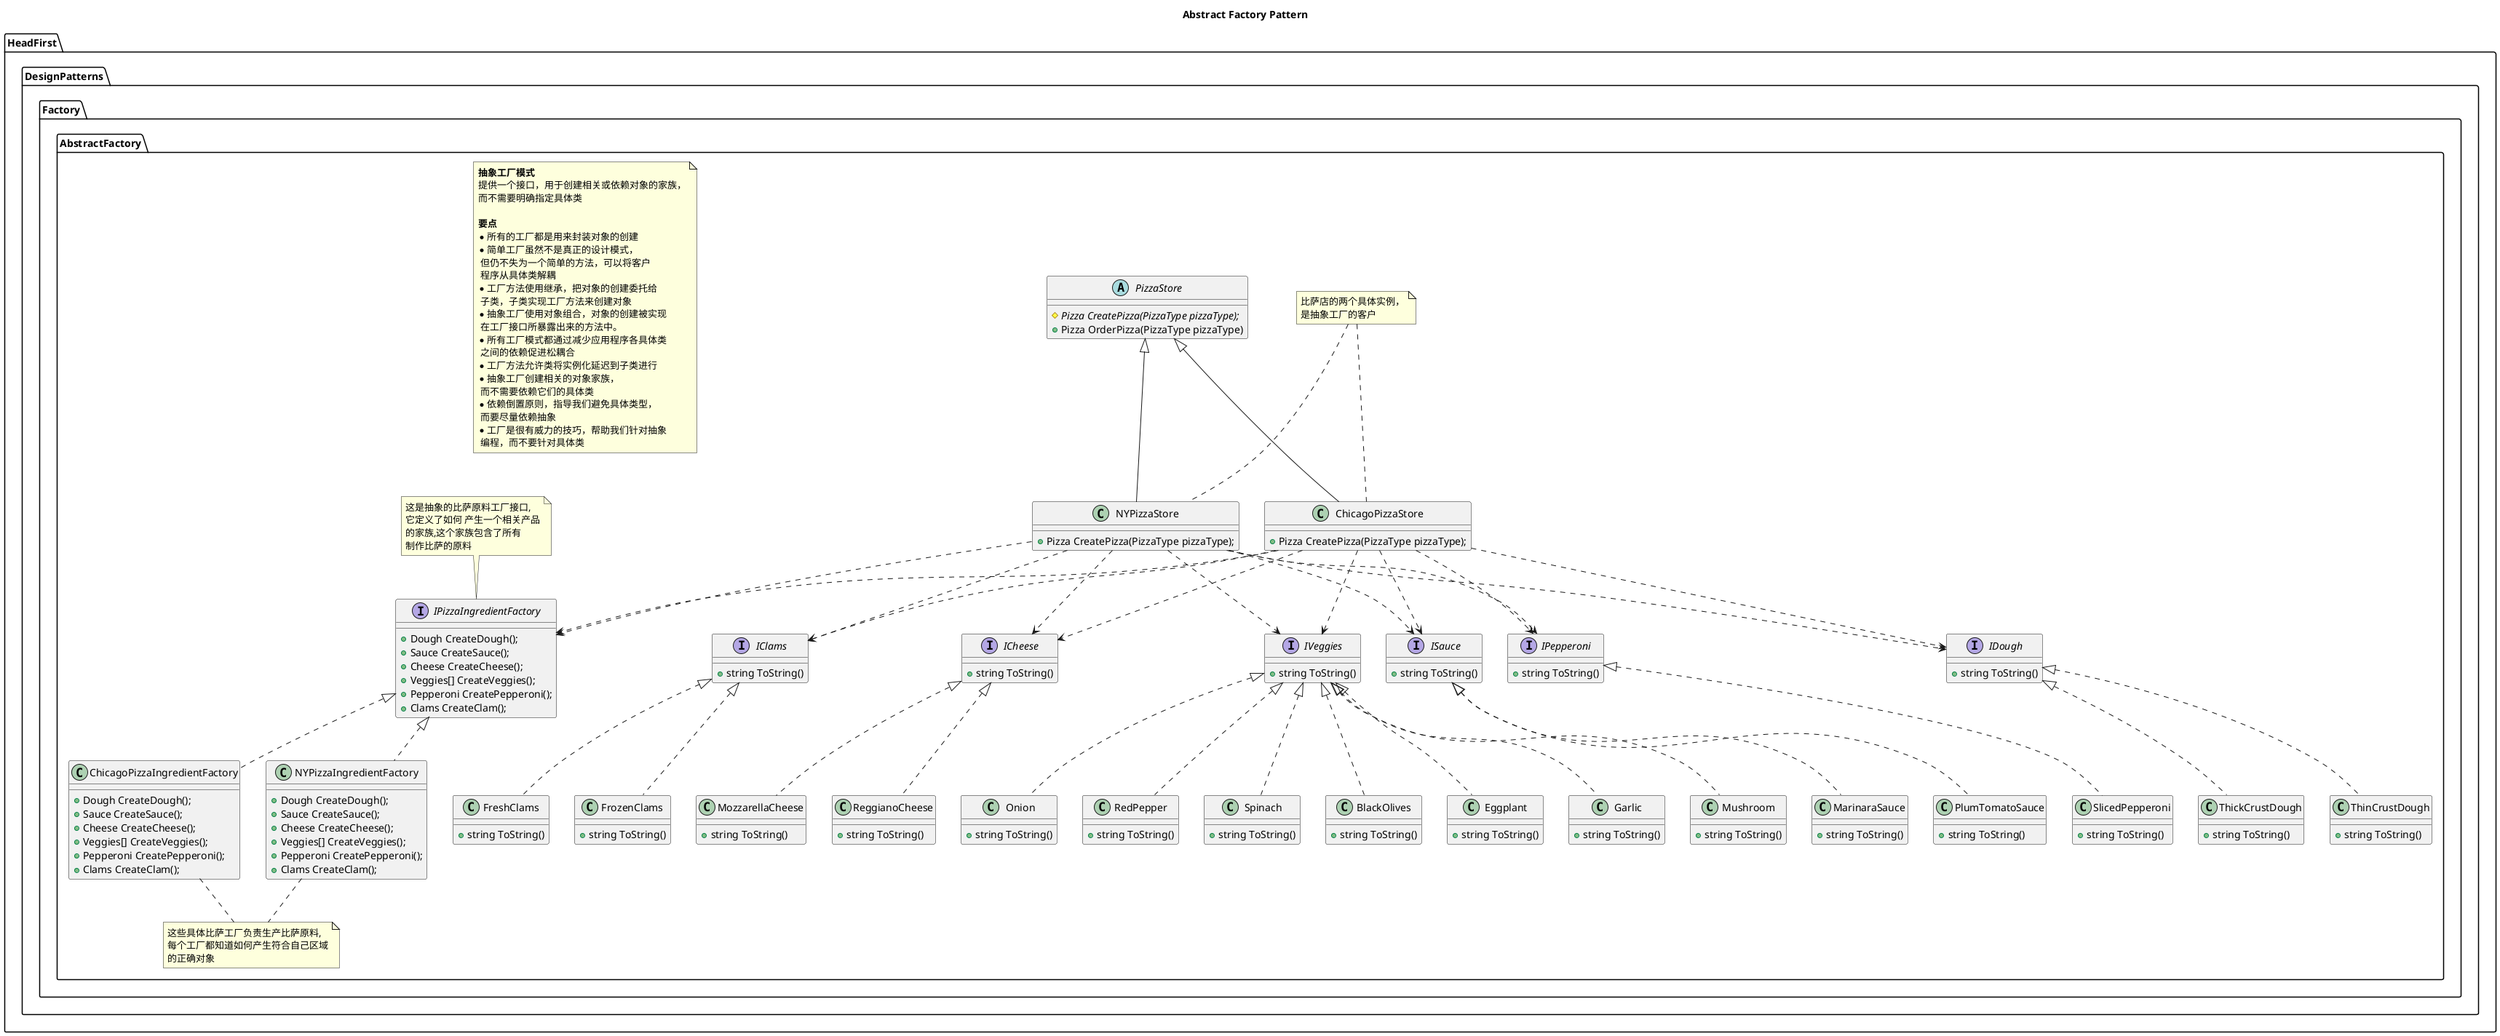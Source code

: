 @startuml
title Abstract Factory Pattern
namespace HeadFirst.DesignPatterns.Factory.AbstractFactory{
    note as AbstractFactory
    <b>抽象工厂模式</b>
    提供一个接口，用于创建相关或依赖对象的家族，
    而不需要明确指定具体类

    <b>要点</b>
    *所有的工厂都是用来封装对象的创建
    *简单工厂虽然不是真正的设计模式，
     但仍不失为一个简单的方法，可以将客户
     程序从具体类解耦
    *工厂方法使用继承，把对象的创建委托给
     子类，子类实现工厂方法来创建对象
    *抽象工厂使用对象组合，对象的创建被实现
     在工厂接口所暴露出来的方法中。
    *所有工厂模式都通过减少应用程序各具体类
     之间的依赖促进松耦合
    *工厂方法允许类将实例化延迟到子类进行
    *抽象工厂创建相关的对象家族，
     而不需要依赖它们的具体类
    *依赖倒置原则，指导我们避免具体类型，
     而要尽量依赖抽象
    *工厂是很有威力的技巧，帮助我们针对抽象
     编程，而不要针对具体类
    end note
    
    NYPizzaIngredientFactory .up.|> IPizzaIngredientFactory
    ChicagoPizzaIngredientFactory .up.|> IPizzaIngredientFactory
    ChicagoPizzaStore -up-|> PizzaStore
    NYPizzaStore -up-|> PizzaStore
    MozzarellaCheese .up.|> ICheese
    ReggianoCheese .up.|> ICheese
    FreshClams .up.|> IClams
    FrozenClams .up.|> IClams
    ThickCrustDough .up.|> IDough
    ThinCrustDough .up.|> IDough
    SlicedPepperoni .up.|> IPepperoni
    MarinaraSauce .up.|> ISauce
    PlumTomatoSauce .up.|> ISauce
    BlackOlives .up.|> IVeggies
    Eggplant .up.|> IVeggies
    Garlic .up.|> IVeggies
    Mushroom .up.|> IVeggies
    Onion .up.|> IVeggies
    RedPepper .up.|> IVeggies
    Spinach .up.|> IVeggies
    NYPizzaStore ..> ICheese
    NYPizzaStore ..> IClams
    NYPizzaStore ..> IDough
    NYPizzaStore ..> IPepperoni
    NYPizzaStore ..> ISauce
    NYPizzaStore ..> IVeggies
    NYPizzaStore ..> IPizzaIngredientFactory
    ChicagoPizzaStore ..> ICheese
    ChicagoPizzaStore ..> IClams
    ChicagoPizzaStore ..> IDough
    ChicagoPizzaStore ..> IPepperoni
    ChicagoPizzaStore ..> ISauce
    ChicagoPizzaStore ..> IVeggies
    ChicagoPizzaStore ..> IPizzaIngredientFactory

    interface IPizzaIngredientFactory {
        + Dough CreateDough();
        + Sauce CreateSauce();
        + Cheese CreateCheese();
        + Veggies[] CreateVeggies();
        + Pepperoni CreatePepperoni();
        + Clams CreateClam();
    }

    note as PizzaIngredientFactoryNote
    这是抽象的比萨原料工厂接口,
    它定义了如何 产生一个相关产品
    的家族,这个家族包含了所有
    制作比萨的原料
    end note

    PizzaIngredientFactoryNote -- IPizzaIngredientFactory
    class NYPizzaIngredientFactory {
        + Dough CreateDough();
        + Sauce CreateSauce();
        + Cheese CreateCheese();
        + Veggies[] CreateVeggies();
        + Pepperoni CreatePepperoni();
        + Clams CreateClam();
    }
    class ChicagoPizzaIngredientFactory {
        + Dough CreateDough();
        + Sauce CreateSauce();
        + Cheese CreateCheese();
        + Veggies[] CreateVeggies();
        + Pepperoni CreatePepperoni();
        + Clams CreateClam();
    }
    note as FactoriesNote
    这些具体比萨工厂负责生产比萨原料,
    每个工厂都知道如何产生符合自己区域
    的正确对象
    end note
    FactoriesNote .up. NYPizzaIngredientFactory
    FactoriesNote .up. ChicagoPizzaIngredientFactory

    abstract class PizzaStore{
        # {abstract} Pizza CreatePizza(PizzaType pizzaType);
        + Pizza OrderPizza(PizzaType pizzaType)
    }
    class NYPizzaStore{
        + Pizza CreatePizza(PizzaType pizzaType);
    }
    class ChicagoPizzaStore{
        + Pizza CreatePizza(PizzaType pizzaType);
    }
    note as StoresNote
    比萨店的两个具体实例，
    是抽象工厂的客户
    end note
    StoresNote .right. NYPizzaStore
    StoresNote .. ChicagoPizzaStore

    interface ICheese{
        + string ToString()
    }
    class MozzarellaCheese{
        + string ToString()
    }
    class ReggianoCheese{
        + string ToString()
    }
    interface IClams{
        + string ToString()
    }
    class FreshClams{
        + string ToString()
    }
    class FrozenClams{
        + string ToString()
    }
    interface IDough{
        + string ToString()
    }
    class ThickCrustDough{
        + string ToString()
    }
    class ThinCrustDough{
        + string ToString()
    }
    interface IPepperoni{
        + string ToString()
    }
    class SlicedPepperoni{
        + string ToString()
    }
    interface ISauce{
        + string ToString()
    }
    class MarinaraSauce{
        + string ToString()
    }
    class PlumTomatoSauce{
        + string ToString()
    }

    interface IVeggies{
        + string ToString()
    }

    class BlackOlives {
        + string ToString()
    }
    class Eggplant{
        + string ToString()
    }
    class Garlic{
        + string ToString()
    }
    class Mushroom{
        + string ToString()
    }
    class Onion{
        + string ToString()
    }
    class RedPepper{
        + string ToString()
    }
    class Spinach{
        + string ToString()
    }
}
@enduml